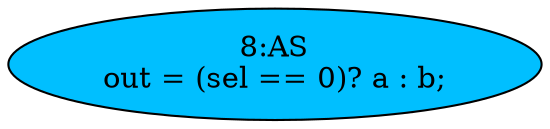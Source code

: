 strict digraph "" {
	node [label="\N"];
	"8:AS"	[ast="<pyverilog.vparser.ast.Assign object at 0x7fb6e02f84d0>",
		def_var="['out']",
		fillcolor=deepskyblue,
		label="8:AS
out = (sel == 0)? a : b;",
		statements="[]",
		style=filled,
		typ=Assign,
		use_var="['sel', 'a', 'b']"];
}
